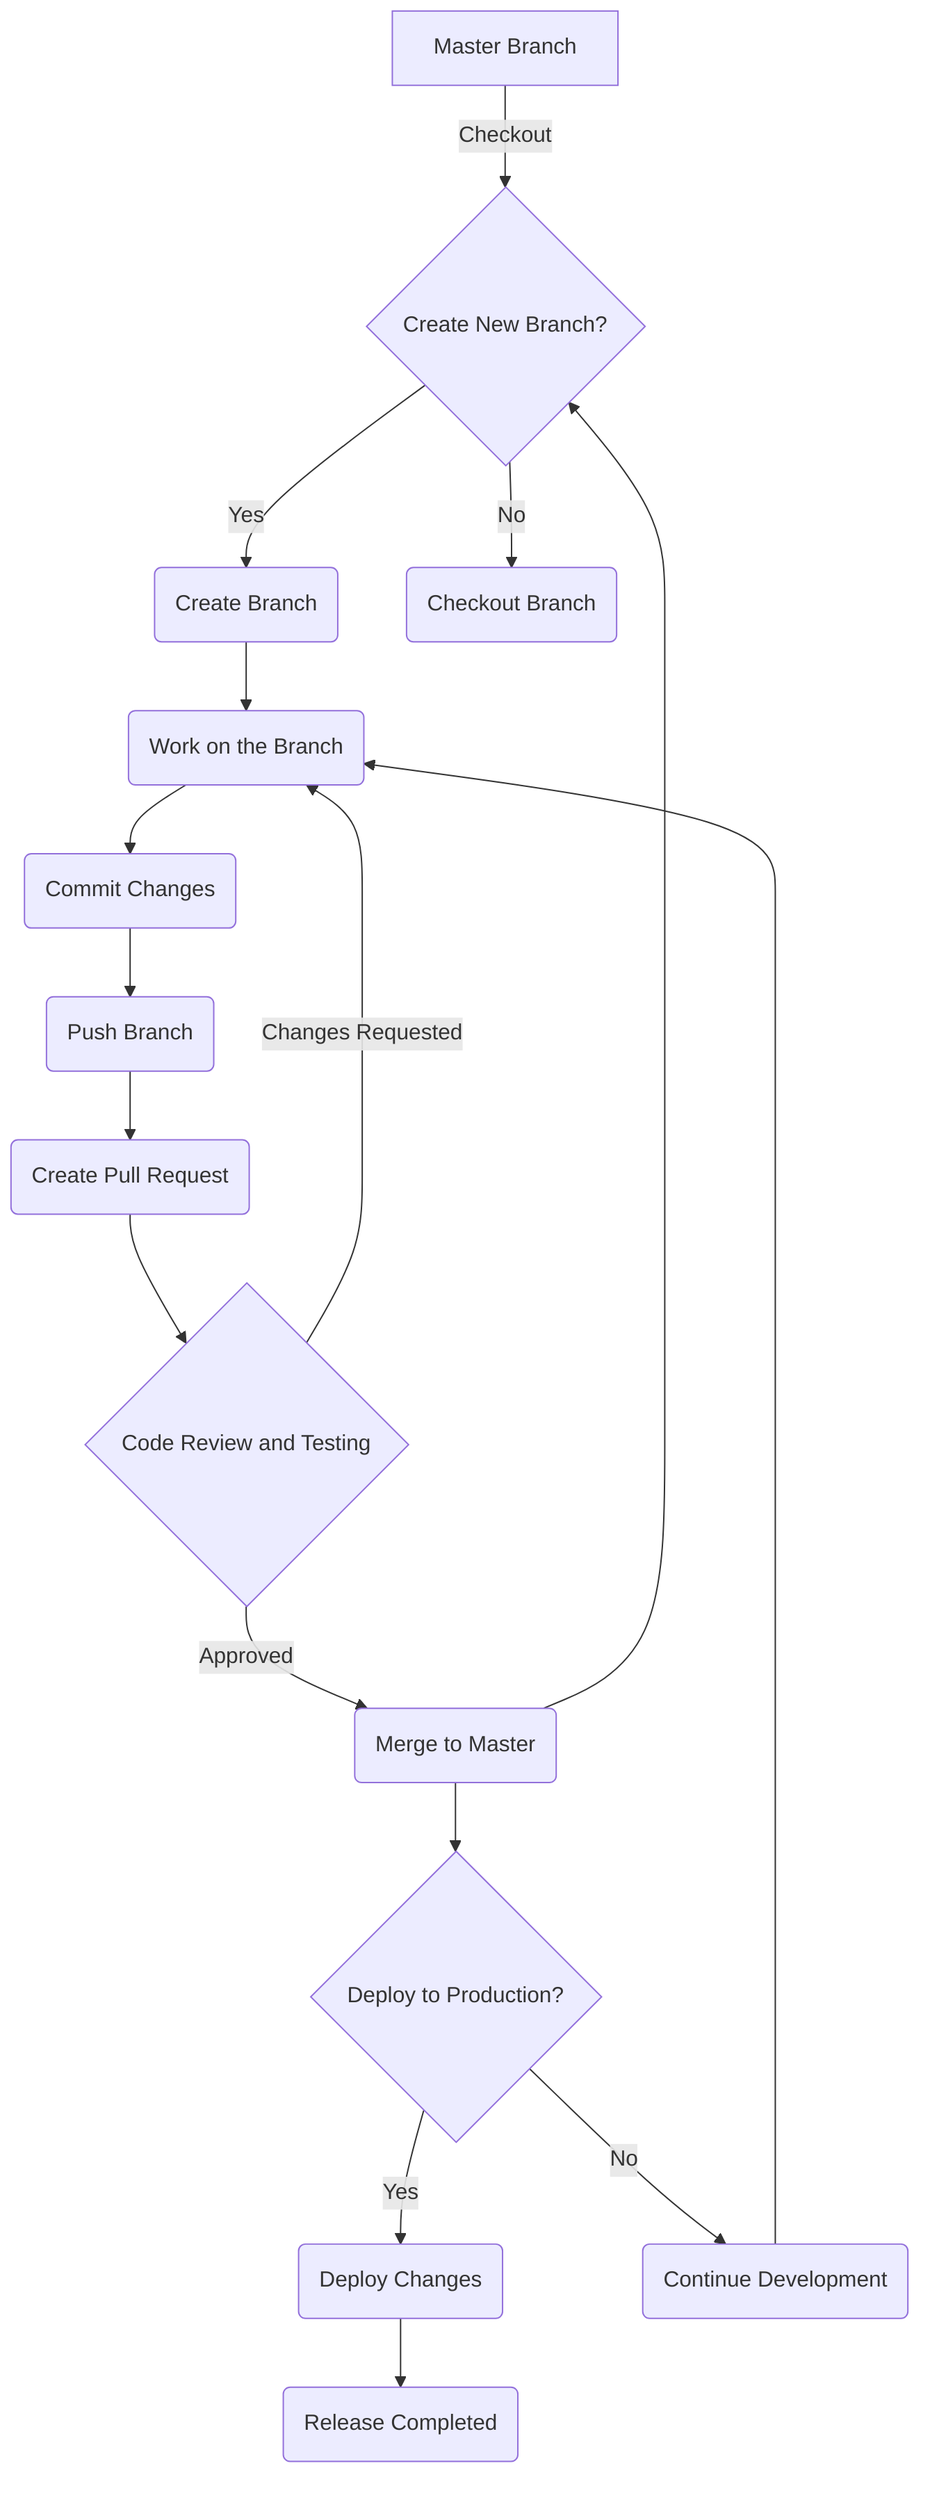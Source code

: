 graph TD
  A[Master Branch] -- Checkout --> B{Create New Branch?}
  B -- Yes --> C(Create Branch)
  B -- No --> D(Checkout Branch)
  C --> E(Work on the Branch)
  E --> F(Commit Changes)
  F --> G(Push Branch)
  G --> H(Create Pull Request)
  H --> I{Code Review and Testing}
  I -- Approved --> J(Merge to Master)
  J --> K{Deploy to Production?}
  K -- Yes --> L(Deploy Changes)
  L --> M(Release Completed)
  K -- No --> N(Continue Development)
  N --> E
  I -- Changes Requested --> E
  J --> B